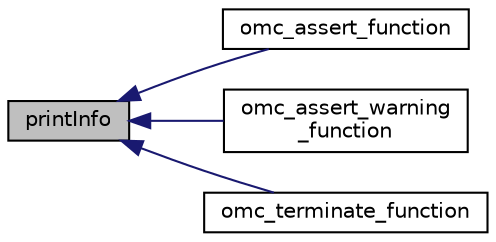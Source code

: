digraph "printInfo"
{
  edge [fontname="Helvetica",fontsize="10",labelfontname="Helvetica",labelfontsize="10"];
  node [fontname="Helvetica",fontsize="10",shape=record];
  rankdir="LR";
  Node26 [label="printInfo",height=0.2,width=0.4,color="black", fillcolor="grey75", style="filled", fontcolor="black"];
  Node26 -> Node27 [dir="back",color="midnightblue",fontsize="10",style="solid",fontname="Helvetica"];
  Node27 [label="omc_assert_function",height=0.2,width=0.4,color="black", fillcolor="white", style="filled",URL="$d2/dc8/omc__error_8h.html#a86e88b0984b974c49ad82b9a0da8412c"];
  Node26 -> Node28 [dir="back",color="midnightblue",fontsize="10",style="solid",fontname="Helvetica"];
  Node28 [label="omc_assert_warning\l_function",height=0.2,width=0.4,color="black", fillcolor="white", style="filled",URL="$d2/dc8/omc__error_8h.html#a8434939bf1a1bd7742bf1852f082c736"];
  Node26 -> Node29 [dir="back",color="midnightblue",fontsize="10",style="solid",fontname="Helvetica"];
  Node29 [label="omc_terminate_function",height=0.2,width=0.4,color="black", fillcolor="white", style="filled",URL="$d2/dc8/omc__error_8h.html#a4a4e4387eca2aac780f43efc038ba903"];
}
